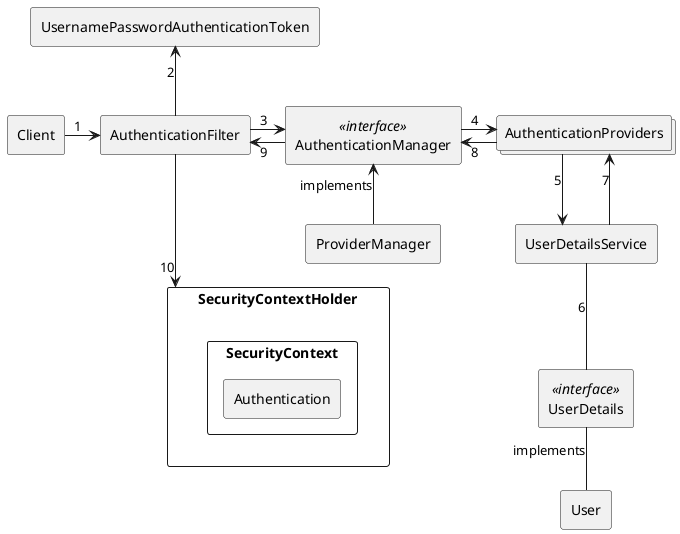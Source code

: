 @startuml
'https://plantuml.com/state-diagram

skinparam linetype ortho

rectangle Client
rectangle AuthenticationFilter
rectangle UsernamePasswordAuthenticationToken
rectangle AuthenticationManager <<interface>>
rectangle ProviderManager
collections AuthenticationProviders
rectangle UserDetailsService
rectangle UserDetails <<interface>>
rectangle User
rectangle SecurityContextHolder {
    rectangle SecurityContext {
        rectangle Authentication
    }
}


Client -> AuthenticationFilter: 1
UsernamePasswordAuthenticationToken <-- AuthenticationFilter: 2
AuthenticationFilter -> AuthenticationManager: 3
AuthenticationManager <-- ProviderManager: implements
AuthenticationManager -> AuthenticationProviders: 4
AuthenticationProviders --> UserDetailsService: 5
UserDetailsService -- UserDetails: 6
UserDetails -- User: implements
AuthenticationProviders <-- UserDetailsService: 7
AuthenticationManager <- AuthenticationProviders: 8
AuthenticationFilter <- AuthenticationManager: 9

AuthenticationFilter ---> SecurityContextHolder: 10

@enduml